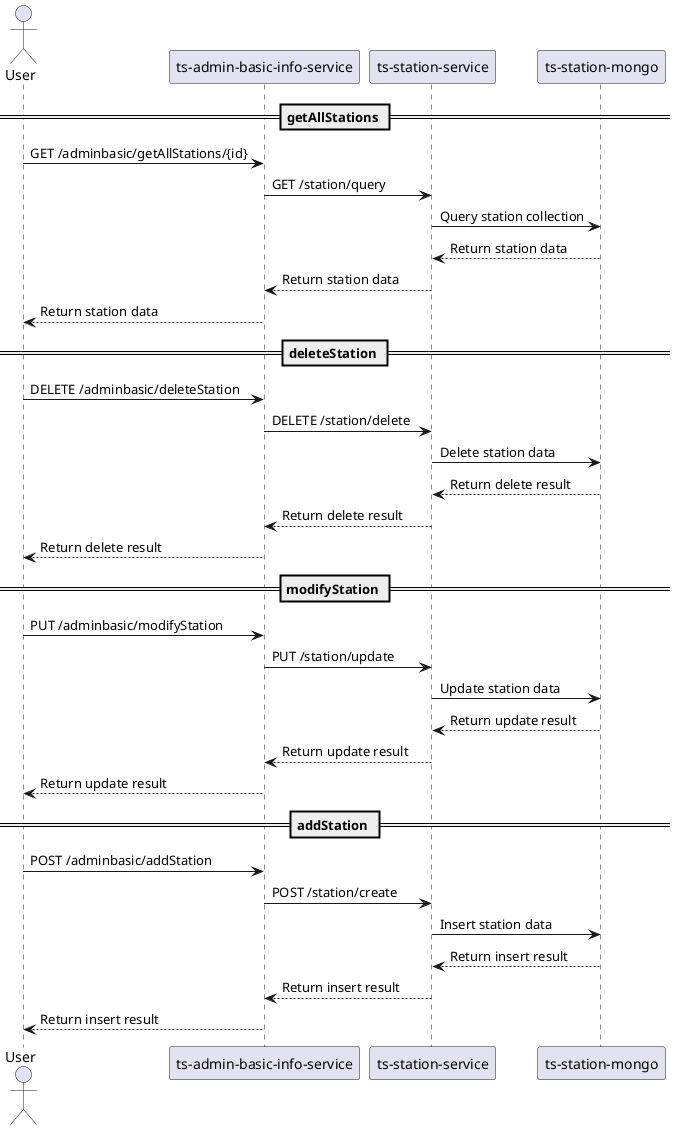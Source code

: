 @startuml
actor User
participant "ts-admin-basic-info-service" as AdminService
participant "ts-station-service" as StationService
participant "ts-station-mongo" as Mongo

== getAllStations ==
User -> AdminService: GET /adminbasic/getAllStations/{id}
AdminService -> StationService: GET /station/query
StationService -> Mongo: Query station collection
Mongo --> StationService: Return station data
StationService --> AdminService: Return station data
AdminService --> User: Return station data

== deleteStation ==
User -> AdminService: DELETE /adminbasic/deleteStation
AdminService -> StationService: DELETE /station/delete
StationService -> Mongo: Delete station data
Mongo --> StationService: Return delete result
StationService --> AdminService: Return delete result
AdminService --> User: Return delete result

== modifyStation ==
User -> AdminService: PUT /adminbasic/modifyStation
AdminService -> StationService: PUT /station/update
StationService -> Mongo: Update station data
Mongo --> StationService: Return update result
StationService --> AdminService: Return update result
AdminService --> User: Return update result

== addStation ==
User -> AdminService: POST /adminbasic/addStation
AdminService -> StationService: POST /station/create
StationService -> Mongo: Insert station data
Mongo --> StationService: Return insert result
StationService --> AdminService: Return insert result
AdminService --> User: Return insert result
@enduml